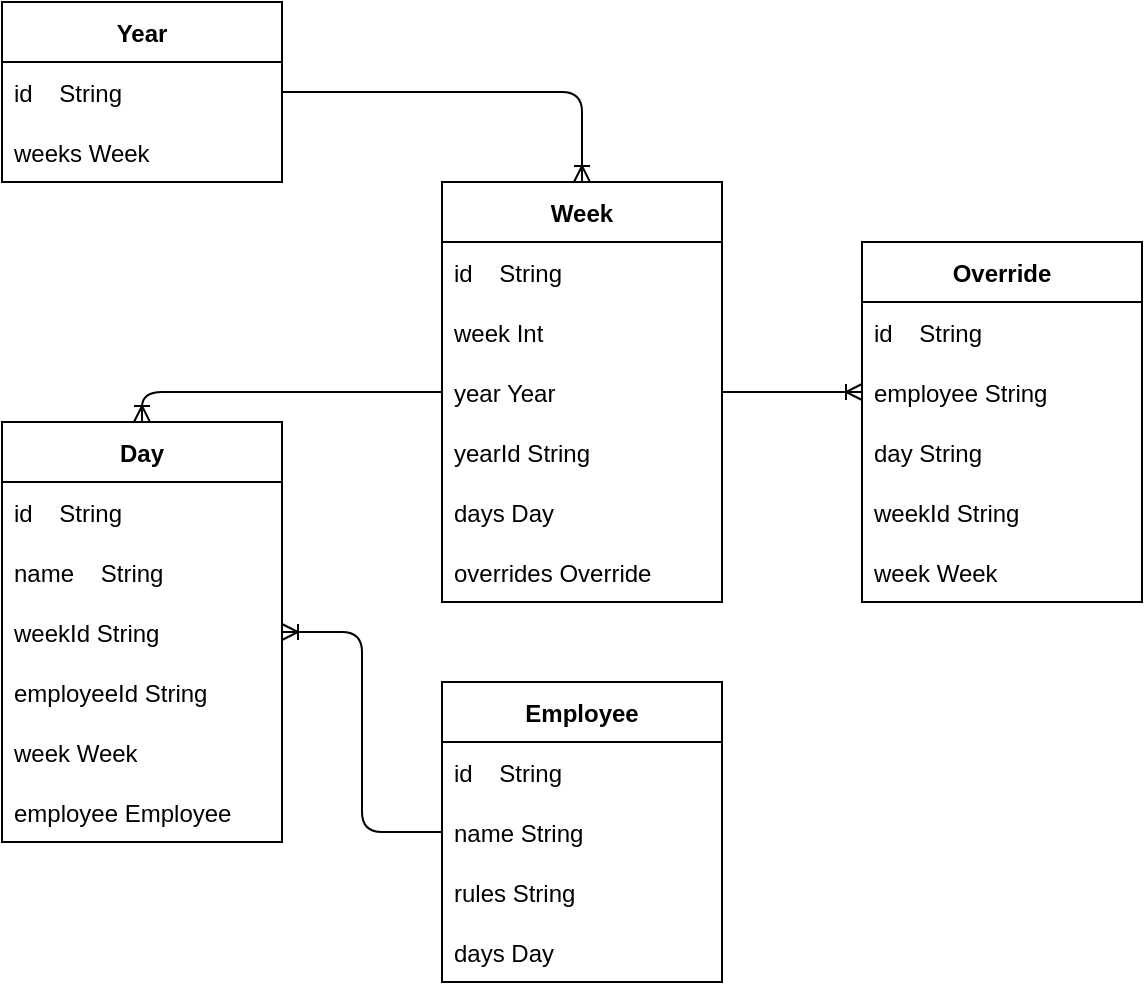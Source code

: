 <mxfile>
    <diagram id="1J2ACmal5fj1HF8TmCzY" name="lunch-model">
        <mxGraphModel dx="1189" dy="605" grid="1" gridSize="10" guides="1" tooltips="1" connect="1" arrows="1" fold="1" page="1" pageScale="1" pageWidth="827" pageHeight="1169" math="0" shadow="0">
            <root>
                <mxCell id="bAnHZ9TJ5kblqX2mOxMd-0"/>
                <mxCell id="bAnHZ9TJ5kblqX2mOxMd-1" parent="bAnHZ9TJ5kblqX2mOxMd-0"/>
                <mxCell id="vvZpn0ASTJJiLZvfq02m-1" value="Year" style="swimlane;fontStyle=1;childLayout=stackLayout;horizontal=1;startSize=30;horizontalStack=0;resizeParent=1;resizeParentMax=0;resizeLast=0;collapsible=1;marginBottom=0;" vertex="1" parent="bAnHZ9TJ5kblqX2mOxMd-1">
                    <mxGeometry x="140" y="60" width="140" height="90" as="geometry"/>
                </mxCell>
                <mxCell id="vvZpn0ASTJJiLZvfq02m-2" value="id    String" style="text;strokeColor=none;fillColor=none;align=left;verticalAlign=middle;spacingLeft=4;spacingRight=4;overflow=hidden;points=[[0,0.5],[1,0.5]];portConstraint=eastwest;rotatable=0;" vertex="1" parent="vvZpn0ASTJJiLZvfq02m-1">
                    <mxGeometry y="30" width="140" height="30" as="geometry"/>
                </mxCell>
                <mxCell id="vvZpn0ASTJJiLZvfq02m-3" value="weeks Week" style="text;strokeColor=none;fillColor=none;align=left;verticalAlign=middle;spacingLeft=4;spacingRight=4;overflow=hidden;points=[[0,0.5],[1,0.5]];portConstraint=eastwest;rotatable=0;" vertex="1" parent="vvZpn0ASTJJiLZvfq02m-1">
                    <mxGeometry y="60" width="140" height="30" as="geometry"/>
                </mxCell>
                <mxCell id="vvZpn0ASTJJiLZvfq02m-5" value="Week" style="swimlane;fontStyle=1;childLayout=stackLayout;horizontal=1;startSize=30;horizontalStack=0;resizeParent=1;resizeParentMax=0;resizeLast=0;collapsible=1;marginBottom=0;" vertex="1" parent="bAnHZ9TJ5kblqX2mOxMd-1">
                    <mxGeometry x="360" y="150" width="140" height="210" as="geometry"/>
                </mxCell>
                <mxCell id="vvZpn0ASTJJiLZvfq02m-6" value="id    String" style="text;strokeColor=none;fillColor=none;align=left;verticalAlign=middle;spacingLeft=4;spacingRight=4;overflow=hidden;points=[[0,0.5],[1,0.5]];portConstraint=eastwest;rotatable=0;" vertex="1" parent="vvZpn0ASTJJiLZvfq02m-5">
                    <mxGeometry y="30" width="140" height="30" as="geometry"/>
                </mxCell>
                <mxCell id="vvZpn0ASTJJiLZvfq02m-7" value="week Int" style="text;strokeColor=none;fillColor=none;align=left;verticalAlign=middle;spacingLeft=4;spacingRight=4;overflow=hidden;points=[[0,0.5],[1,0.5]];portConstraint=eastwest;rotatable=0;" vertex="1" parent="vvZpn0ASTJJiLZvfq02m-5">
                    <mxGeometry y="60" width="140" height="30" as="geometry"/>
                </mxCell>
                <mxCell id="vvZpn0ASTJJiLZvfq02m-8" value="year Year" style="text;strokeColor=none;fillColor=none;align=left;verticalAlign=middle;spacingLeft=4;spacingRight=4;overflow=hidden;points=[[0,0.5],[1,0.5]];portConstraint=eastwest;rotatable=0;" vertex="1" parent="vvZpn0ASTJJiLZvfq02m-5">
                    <mxGeometry y="90" width="140" height="30" as="geometry"/>
                </mxCell>
                <mxCell id="vvZpn0ASTJJiLZvfq02m-9" value="yearId String" style="text;strokeColor=none;fillColor=none;align=left;verticalAlign=middle;spacingLeft=4;spacingRight=4;overflow=hidden;points=[[0,0.5],[1,0.5]];portConstraint=eastwest;rotatable=0;" vertex="1" parent="vvZpn0ASTJJiLZvfq02m-5">
                    <mxGeometry y="120" width="140" height="30" as="geometry"/>
                </mxCell>
                <mxCell id="vvZpn0ASTJJiLZvfq02m-10" value="days Day" style="text;strokeColor=none;fillColor=none;align=left;verticalAlign=middle;spacingLeft=4;spacingRight=4;overflow=hidden;points=[[0,0.5],[1,0.5]];portConstraint=eastwest;rotatable=0;" vertex="1" parent="vvZpn0ASTJJiLZvfq02m-5">
                    <mxGeometry y="150" width="140" height="30" as="geometry"/>
                </mxCell>
                <mxCell id="vvZpn0ASTJJiLZvfq02m-11" value="overrides Override" style="text;strokeColor=none;fillColor=none;align=left;verticalAlign=middle;spacingLeft=4;spacingRight=4;overflow=hidden;points=[[0,0.5],[1,0.5]];portConstraint=eastwest;rotatable=0;" vertex="1" parent="vvZpn0ASTJJiLZvfq02m-5">
                    <mxGeometry y="180" width="140" height="30" as="geometry"/>
                </mxCell>
                <mxCell id="vvZpn0ASTJJiLZvfq02m-12" value="Day" style="swimlane;fontStyle=1;childLayout=stackLayout;horizontal=1;startSize=30;horizontalStack=0;resizeParent=1;resizeParentMax=0;resizeLast=0;collapsible=1;marginBottom=0;" vertex="1" parent="bAnHZ9TJ5kblqX2mOxMd-1">
                    <mxGeometry x="140" y="270" width="140" height="210" as="geometry"/>
                </mxCell>
                <mxCell id="vvZpn0ASTJJiLZvfq02m-13" value="id    String" style="text;strokeColor=none;fillColor=none;align=left;verticalAlign=middle;spacingLeft=4;spacingRight=4;overflow=hidden;points=[[0,0.5],[1,0.5]];portConstraint=eastwest;rotatable=0;" vertex="1" parent="vvZpn0ASTJJiLZvfq02m-12">
                    <mxGeometry y="30" width="140" height="30" as="geometry"/>
                </mxCell>
                <mxCell id="vvZpn0ASTJJiLZvfq02m-14" value="name    String" style="text;strokeColor=none;fillColor=none;align=left;verticalAlign=middle;spacingLeft=4;spacingRight=4;overflow=hidden;points=[[0,0.5],[1,0.5]];portConstraint=eastwest;rotatable=0;" vertex="1" parent="vvZpn0ASTJJiLZvfq02m-12">
                    <mxGeometry y="60" width="140" height="30" as="geometry"/>
                </mxCell>
                <mxCell id="vvZpn0ASTJJiLZvfq02m-15" value="weekId String" style="text;strokeColor=none;fillColor=none;align=left;verticalAlign=middle;spacingLeft=4;spacingRight=4;overflow=hidden;points=[[0,0.5],[1,0.5]];portConstraint=eastwest;rotatable=0;" vertex="1" parent="vvZpn0ASTJJiLZvfq02m-12">
                    <mxGeometry y="90" width="140" height="30" as="geometry"/>
                </mxCell>
                <mxCell id="vvZpn0ASTJJiLZvfq02m-16" value="employeeId String" style="text;strokeColor=none;fillColor=none;align=left;verticalAlign=middle;spacingLeft=4;spacingRight=4;overflow=hidden;points=[[0,0.5],[1,0.5]];portConstraint=eastwest;rotatable=0;" vertex="1" parent="vvZpn0ASTJJiLZvfq02m-12">
                    <mxGeometry y="120" width="140" height="30" as="geometry"/>
                </mxCell>
                <mxCell id="vvZpn0ASTJJiLZvfq02m-17" value="week Week" style="text;strokeColor=none;fillColor=none;align=left;verticalAlign=middle;spacingLeft=4;spacingRight=4;overflow=hidden;points=[[0,0.5],[1,0.5]];portConstraint=eastwest;rotatable=0;" vertex="1" parent="vvZpn0ASTJJiLZvfq02m-12">
                    <mxGeometry y="150" width="140" height="30" as="geometry"/>
                </mxCell>
                <mxCell id="vvZpn0ASTJJiLZvfq02m-18" value="employee Employee" style="text;strokeColor=none;fillColor=none;align=left;verticalAlign=middle;spacingLeft=4;spacingRight=4;overflow=hidden;points=[[0,0.5],[1,0.5]];portConstraint=eastwest;rotatable=0;" vertex="1" parent="vvZpn0ASTJJiLZvfq02m-12">
                    <mxGeometry y="180" width="140" height="30" as="geometry"/>
                </mxCell>
                <mxCell id="vvZpn0ASTJJiLZvfq02m-19" value="Employee" style="swimlane;fontStyle=1;childLayout=stackLayout;horizontal=1;startSize=30;horizontalStack=0;resizeParent=1;resizeParentMax=0;resizeLast=0;collapsible=1;marginBottom=0;" vertex="1" parent="bAnHZ9TJ5kblqX2mOxMd-1">
                    <mxGeometry x="360" y="400" width="140" height="150" as="geometry"/>
                </mxCell>
                <mxCell id="vvZpn0ASTJJiLZvfq02m-20" value="id    String" style="text;strokeColor=none;fillColor=none;align=left;verticalAlign=middle;spacingLeft=4;spacingRight=4;overflow=hidden;points=[[0,0.5],[1,0.5]];portConstraint=eastwest;rotatable=0;" vertex="1" parent="vvZpn0ASTJJiLZvfq02m-19">
                    <mxGeometry y="30" width="140" height="30" as="geometry"/>
                </mxCell>
                <mxCell id="vvZpn0ASTJJiLZvfq02m-21" value="name String" style="text;strokeColor=none;fillColor=none;align=left;verticalAlign=middle;spacingLeft=4;spacingRight=4;overflow=hidden;points=[[0,0.5],[1,0.5]];portConstraint=eastwest;rotatable=0;" vertex="1" parent="vvZpn0ASTJJiLZvfq02m-19">
                    <mxGeometry y="60" width="140" height="30" as="geometry"/>
                </mxCell>
                <mxCell id="vvZpn0ASTJJiLZvfq02m-22" value="rules String" style="text;strokeColor=none;fillColor=none;align=left;verticalAlign=middle;spacingLeft=4;spacingRight=4;overflow=hidden;points=[[0,0.5],[1,0.5]];portConstraint=eastwest;rotatable=0;" vertex="1" parent="vvZpn0ASTJJiLZvfq02m-19">
                    <mxGeometry y="90" width="140" height="30" as="geometry"/>
                </mxCell>
                <mxCell id="vvZpn0ASTJJiLZvfq02m-23" value="days Day" style="text;strokeColor=none;fillColor=none;align=left;verticalAlign=middle;spacingLeft=4;spacingRight=4;overflow=hidden;points=[[0,0.5],[1,0.5]];portConstraint=eastwest;rotatable=0;" vertex="1" parent="vvZpn0ASTJJiLZvfq02m-19">
                    <mxGeometry y="120" width="140" height="30" as="geometry"/>
                </mxCell>
                <mxCell id="vvZpn0ASTJJiLZvfq02m-26" value="Override" style="swimlane;fontStyle=1;childLayout=stackLayout;horizontal=1;startSize=30;horizontalStack=0;resizeParent=1;resizeParentMax=0;resizeLast=0;collapsible=1;marginBottom=0;" vertex="1" parent="bAnHZ9TJ5kblqX2mOxMd-1">
                    <mxGeometry x="570" y="180" width="140" height="180" as="geometry"/>
                </mxCell>
                <mxCell id="vvZpn0ASTJJiLZvfq02m-27" value="id    String" style="text;strokeColor=none;fillColor=none;align=left;verticalAlign=middle;spacingLeft=4;spacingRight=4;overflow=hidden;points=[[0,0.5],[1,0.5]];portConstraint=eastwest;rotatable=0;" vertex="1" parent="vvZpn0ASTJJiLZvfq02m-26">
                    <mxGeometry y="30" width="140" height="30" as="geometry"/>
                </mxCell>
                <mxCell id="vvZpn0ASTJJiLZvfq02m-28" value="employee String" style="text;strokeColor=none;fillColor=none;align=left;verticalAlign=middle;spacingLeft=4;spacingRight=4;overflow=hidden;points=[[0,0.5],[1,0.5]];portConstraint=eastwest;rotatable=0;" vertex="1" parent="vvZpn0ASTJJiLZvfq02m-26">
                    <mxGeometry y="60" width="140" height="30" as="geometry"/>
                </mxCell>
                <mxCell id="vvZpn0ASTJJiLZvfq02m-29" value="day String" style="text;strokeColor=none;fillColor=none;align=left;verticalAlign=middle;spacingLeft=4;spacingRight=4;overflow=hidden;points=[[0,0.5],[1,0.5]];portConstraint=eastwest;rotatable=0;" vertex="1" parent="vvZpn0ASTJJiLZvfq02m-26">
                    <mxGeometry y="90" width="140" height="30" as="geometry"/>
                </mxCell>
                <mxCell id="vvZpn0ASTJJiLZvfq02m-31" value="weekId String" style="text;strokeColor=none;fillColor=none;align=left;verticalAlign=middle;spacingLeft=4;spacingRight=4;overflow=hidden;points=[[0,0.5],[1,0.5]];portConstraint=eastwest;rotatable=0;" vertex="1" parent="vvZpn0ASTJJiLZvfq02m-26">
                    <mxGeometry y="120" width="140" height="30" as="geometry"/>
                </mxCell>
                <mxCell id="vvZpn0ASTJJiLZvfq02m-30" value="week Week" style="text;strokeColor=none;fillColor=none;align=left;verticalAlign=middle;spacingLeft=4;spacingRight=4;overflow=hidden;points=[[0,0.5],[1,0.5]];portConstraint=eastwest;rotatable=0;" vertex="1" parent="vvZpn0ASTJJiLZvfq02m-26">
                    <mxGeometry y="150" width="140" height="30" as="geometry"/>
                </mxCell>
                <mxCell id="vvZpn0ASTJJiLZvfq02m-33" style="edgeStyle=orthogonalEdgeStyle;html=1;exitX=0;exitY=0.5;exitDx=0;exitDy=0;entryX=1;entryY=0.5;entryDx=0;entryDy=0;endArrow=ERoneToMany;endFill=0;" edge="1" parent="bAnHZ9TJ5kblqX2mOxMd-1" source="vvZpn0ASTJJiLZvfq02m-21" target="vvZpn0ASTJJiLZvfq02m-12">
                    <mxGeometry relative="1" as="geometry"/>
                </mxCell>
                <mxCell id="vvZpn0ASTJJiLZvfq02m-35" style="edgeStyle=orthogonalEdgeStyle;html=1;exitX=0;exitY=0.5;exitDx=0;exitDy=0;entryX=0.5;entryY=0;entryDx=0;entryDy=0;endArrow=ERoneToMany;endFill=0;elbow=vertical;" edge="1" parent="bAnHZ9TJ5kblqX2mOxMd-1" source="vvZpn0ASTJJiLZvfq02m-8" target="vvZpn0ASTJJiLZvfq02m-12">
                    <mxGeometry relative="1" as="geometry"/>
                </mxCell>
                <mxCell id="vvZpn0ASTJJiLZvfq02m-36" style="edgeStyle=orthogonalEdgeStyle;html=1;exitX=1;exitY=0.5;exitDx=0;exitDy=0;entryX=0.5;entryY=0;entryDx=0;entryDy=0;endArrow=ERoneToMany;endFill=0;elbow=vertical;" edge="1" parent="bAnHZ9TJ5kblqX2mOxMd-1" source="vvZpn0ASTJJiLZvfq02m-2" target="vvZpn0ASTJJiLZvfq02m-5">
                    <mxGeometry relative="1" as="geometry"/>
                </mxCell>
                <mxCell id="vvZpn0ASTJJiLZvfq02m-37" style="edgeStyle=orthogonalEdgeStyle;html=1;exitX=1;exitY=0.5;exitDx=0;exitDy=0;entryX=0;entryY=0.5;entryDx=0;entryDy=0;endArrow=ERoneToMany;endFill=0;elbow=vertical;" edge="1" parent="bAnHZ9TJ5kblqX2mOxMd-1" source="vvZpn0ASTJJiLZvfq02m-8" target="vvZpn0ASTJJiLZvfq02m-28">
                    <mxGeometry relative="1" as="geometry"/>
                </mxCell>
            </root>
        </mxGraphModel>
    </diagram>
</mxfile>